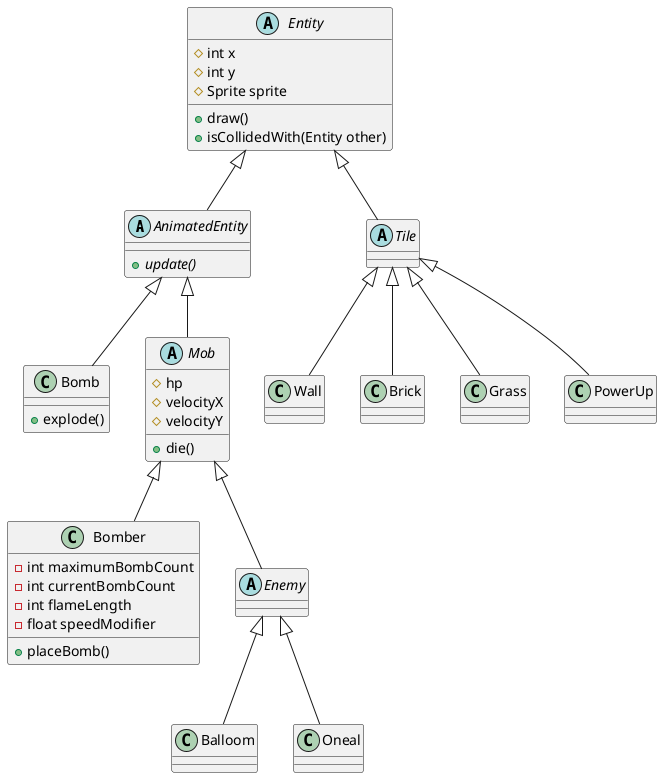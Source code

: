@startuml Bomberman
AnimatedEntity <|-- Bomb
AnimatedEntity <|-- Mob
Tile <|-- Wall
Tile <|-- Brick
Tile <|-- Grass
Tile <|-- PowerUp
Mob <|-- Bomber
Mob <|-- Enemy
Enemy <|-- Balloom
Enemy <|-- Oneal


abstract class Entity {
    #int x
    #int y 
    #Sprite sprite
    +draw()
    +isCollidedWith(Entity other)
}

abstract class Tile extends Entity

abstract class AnimatedEntity extends Entity {
    +{abstract} update()
}

abstract class Mob  {
    #hp
    #velocityX
    #velocityY
    +die()
}

class Bomber {
    -int maximumBombCount
    -int currentBombCount
    -int flameLength
    -float speedModifier
    +placeBomb()
}

class Bomb {
    + explode()
}

abstract class Enemy{}
@enduml
